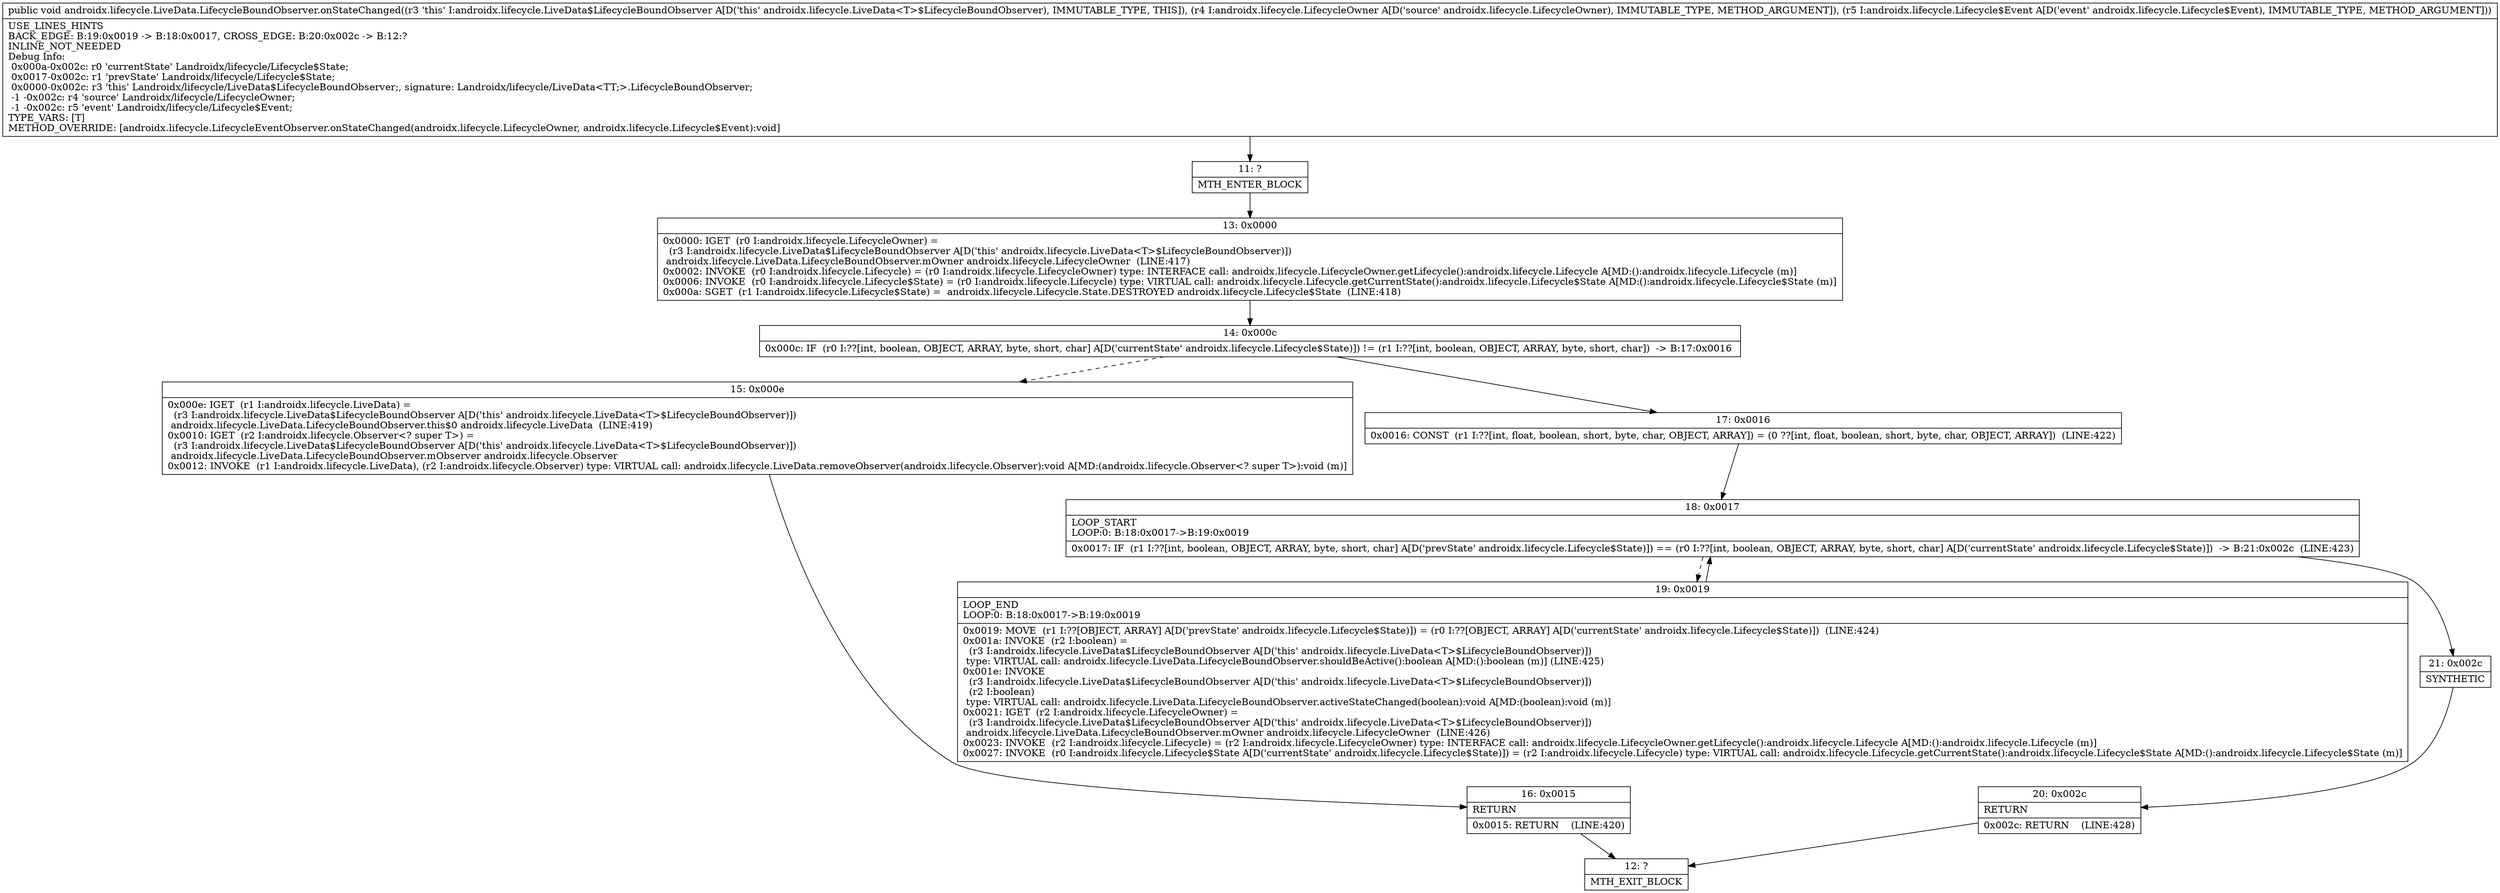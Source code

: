 digraph "CFG forandroidx.lifecycle.LiveData.LifecycleBoundObserver.onStateChanged(Landroidx\/lifecycle\/LifecycleOwner;Landroidx\/lifecycle\/Lifecycle$Event;)V" {
Node_11 [shape=record,label="{11\:\ ?|MTH_ENTER_BLOCK\l}"];
Node_13 [shape=record,label="{13\:\ 0x0000|0x0000: IGET  (r0 I:androidx.lifecycle.LifecycleOwner) = \l  (r3 I:androidx.lifecycle.LiveData$LifecycleBoundObserver A[D('this' androidx.lifecycle.LiveData\<T\>$LifecycleBoundObserver)])\l androidx.lifecycle.LiveData.LifecycleBoundObserver.mOwner androidx.lifecycle.LifecycleOwner  (LINE:417)\l0x0002: INVOKE  (r0 I:androidx.lifecycle.Lifecycle) = (r0 I:androidx.lifecycle.LifecycleOwner) type: INTERFACE call: androidx.lifecycle.LifecycleOwner.getLifecycle():androidx.lifecycle.Lifecycle A[MD:():androidx.lifecycle.Lifecycle (m)]\l0x0006: INVOKE  (r0 I:androidx.lifecycle.Lifecycle$State) = (r0 I:androidx.lifecycle.Lifecycle) type: VIRTUAL call: androidx.lifecycle.Lifecycle.getCurrentState():androidx.lifecycle.Lifecycle$State A[MD:():androidx.lifecycle.Lifecycle$State (m)]\l0x000a: SGET  (r1 I:androidx.lifecycle.Lifecycle$State) =  androidx.lifecycle.Lifecycle.State.DESTROYED androidx.lifecycle.Lifecycle$State  (LINE:418)\l}"];
Node_14 [shape=record,label="{14\:\ 0x000c|0x000c: IF  (r0 I:??[int, boolean, OBJECT, ARRAY, byte, short, char] A[D('currentState' androidx.lifecycle.Lifecycle$State)]) != (r1 I:??[int, boolean, OBJECT, ARRAY, byte, short, char])  \-\> B:17:0x0016 \l}"];
Node_15 [shape=record,label="{15\:\ 0x000e|0x000e: IGET  (r1 I:androidx.lifecycle.LiveData) = \l  (r3 I:androidx.lifecycle.LiveData$LifecycleBoundObserver A[D('this' androidx.lifecycle.LiveData\<T\>$LifecycleBoundObserver)])\l androidx.lifecycle.LiveData.LifecycleBoundObserver.this$0 androidx.lifecycle.LiveData  (LINE:419)\l0x0010: IGET  (r2 I:androidx.lifecycle.Observer\<? super T\>) = \l  (r3 I:androidx.lifecycle.LiveData$LifecycleBoundObserver A[D('this' androidx.lifecycle.LiveData\<T\>$LifecycleBoundObserver)])\l androidx.lifecycle.LiveData.LifecycleBoundObserver.mObserver androidx.lifecycle.Observer \l0x0012: INVOKE  (r1 I:androidx.lifecycle.LiveData), (r2 I:androidx.lifecycle.Observer) type: VIRTUAL call: androidx.lifecycle.LiveData.removeObserver(androidx.lifecycle.Observer):void A[MD:(androidx.lifecycle.Observer\<? super T\>):void (m)]\l}"];
Node_16 [shape=record,label="{16\:\ 0x0015|RETURN\l|0x0015: RETURN    (LINE:420)\l}"];
Node_12 [shape=record,label="{12\:\ ?|MTH_EXIT_BLOCK\l}"];
Node_17 [shape=record,label="{17\:\ 0x0016|0x0016: CONST  (r1 I:??[int, float, boolean, short, byte, char, OBJECT, ARRAY]) = (0 ??[int, float, boolean, short, byte, char, OBJECT, ARRAY])  (LINE:422)\l}"];
Node_18 [shape=record,label="{18\:\ 0x0017|LOOP_START\lLOOP:0: B:18:0x0017\-\>B:19:0x0019\l|0x0017: IF  (r1 I:??[int, boolean, OBJECT, ARRAY, byte, short, char] A[D('prevState' androidx.lifecycle.Lifecycle$State)]) == (r0 I:??[int, boolean, OBJECT, ARRAY, byte, short, char] A[D('currentState' androidx.lifecycle.Lifecycle$State)])  \-\> B:21:0x002c  (LINE:423)\l}"];
Node_19 [shape=record,label="{19\:\ 0x0019|LOOP_END\lLOOP:0: B:18:0x0017\-\>B:19:0x0019\l|0x0019: MOVE  (r1 I:??[OBJECT, ARRAY] A[D('prevState' androidx.lifecycle.Lifecycle$State)]) = (r0 I:??[OBJECT, ARRAY] A[D('currentState' androidx.lifecycle.Lifecycle$State)])  (LINE:424)\l0x001a: INVOKE  (r2 I:boolean) = \l  (r3 I:androidx.lifecycle.LiveData$LifecycleBoundObserver A[D('this' androidx.lifecycle.LiveData\<T\>$LifecycleBoundObserver)])\l type: VIRTUAL call: androidx.lifecycle.LiveData.LifecycleBoundObserver.shouldBeActive():boolean A[MD:():boolean (m)] (LINE:425)\l0x001e: INVOKE  \l  (r3 I:androidx.lifecycle.LiveData$LifecycleBoundObserver A[D('this' androidx.lifecycle.LiveData\<T\>$LifecycleBoundObserver)])\l  (r2 I:boolean)\l type: VIRTUAL call: androidx.lifecycle.LiveData.LifecycleBoundObserver.activeStateChanged(boolean):void A[MD:(boolean):void (m)]\l0x0021: IGET  (r2 I:androidx.lifecycle.LifecycleOwner) = \l  (r3 I:androidx.lifecycle.LiveData$LifecycleBoundObserver A[D('this' androidx.lifecycle.LiveData\<T\>$LifecycleBoundObserver)])\l androidx.lifecycle.LiveData.LifecycleBoundObserver.mOwner androidx.lifecycle.LifecycleOwner  (LINE:426)\l0x0023: INVOKE  (r2 I:androidx.lifecycle.Lifecycle) = (r2 I:androidx.lifecycle.LifecycleOwner) type: INTERFACE call: androidx.lifecycle.LifecycleOwner.getLifecycle():androidx.lifecycle.Lifecycle A[MD:():androidx.lifecycle.Lifecycle (m)]\l0x0027: INVOKE  (r0 I:androidx.lifecycle.Lifecycle$State A[D('currentState' androidx.lifecycle.Lifecycle$State)]) = (r2 I:androidx.lifecycle.Lifecycle) type: VIRTUAL call: androidx.lifecycle.Lifecycle.getCurrentState():androidx.lifecycle.Lifecycle$State A[MD:():androidx.lifecycle.Lifecycle$State (m)]\l}"];
Node_21 [shape=record,label="{21\:\ 0x002c|SYNTHETIC\l}"];
Node_20 [shape=record,label="{20\:\ 0x002c|RETURN\l|0x002c: RETURN    (LINE:428)\l}"];
MethodNode[shape=record,label="{public void androidx.lifecycle.LiveData.LifecycleBoundObserver.onStateChanged((r3 'this' I:androidx.lifecycle.LiveData$LifecycleBoundObserver A[D('this' androidx.lifecycle.LiveData\<T\>$LifecycleBoundObserver), IMMUTABLE_TYPE, THIS]), (r4 I:androidx.lifecycle.LifecycleOwner A[D('source' androidx.lifecycle.LifecycleOwner), IMMUTABLE_TYPE, METHOD_ARGUMENT]), (r5 I:androidx.lifecycle.Lifecycle$Event A[D('event' androidx.lifecycle.Lifecycle$Event), IMMUTABLE_TYPE, METHOD_ARGUMENT]))  | USE_LINES_HINTS\lBACK_EDGE: B:19:0x0019 \-\> B:18:0x0017, CROSS_EDGE: B:20:0x002c \-\> B:12:?\lINLINE_NOT_NEEDED\lDebug Info:\l  0x000a\-0x002c: r0 'currentState' Landroidx\/lifecycle\/Lifecycle$State;\l  0x0017\-0x002c: r1 'prevState' Landroidx\/lifecycle\/Lifecycle$State;\l  0x0000\-0x002c: r3 'this' Landroidx\/lifecycle\/LiveData$LifecycleBoundObserver;, signature: Landroidx\/lifecycle\/LiveData\<TT;\>.LifecycleBoundObserver;\l  \-1 \-0x002c: r4 'source' Landroidx\/lifecycle\/LifecycleOwner;\l  \-1 \-0x002c: r5 'event' Landroidx\/lifecycle\/Lifecycle$Event;\lTYPE_VARS: [T]\lMETHOD_OVERRIDE: [androidx.lifecycle.LifecycleEventObserver.onStateChanged(androidx.lifecycle.LifecycleOwner, androidx.lifecycle.Lifecycle$Event):void]\l}"];
MethodNode -> Node_11;Node_11 -> Node_13;
Node_13 -> Node_14;
Node_14 -> Node_15[style=dashed];
Node_14 -> Node_17;
Node_15 -> Node_16;
Node_16 -> Node_12;
Node_17 -> Node_18;
Node_18 -> Node_19[style=dashed];
Node_18 -> Node_21;
Node_19 -> Node_18;
Node_21 -> Node_20;
Node_20 -> Node_12;
}

